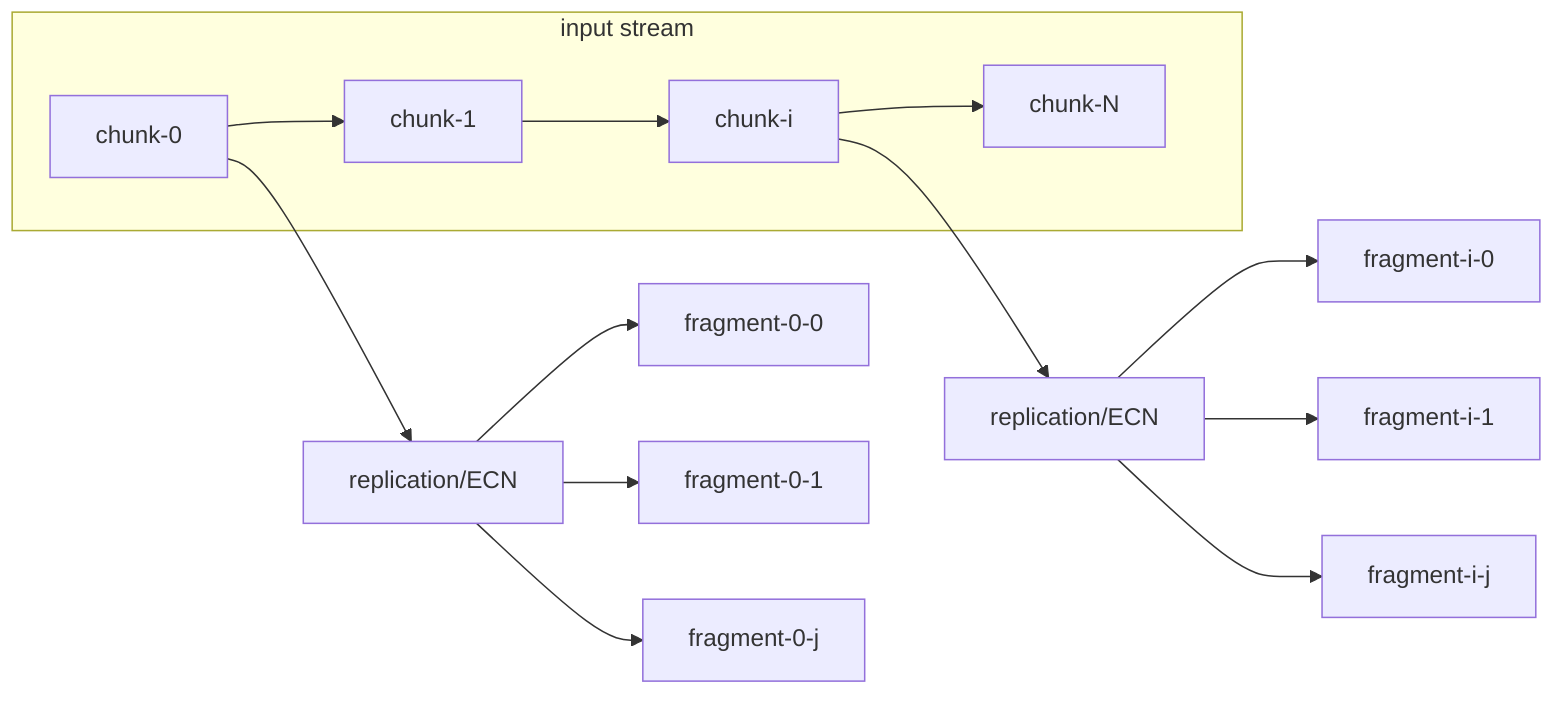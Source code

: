 graph LR
subgraph input stream
    chunk-0 --> chunk-1
    chunk-1 --> chunk-i
    chunk-i --> chunk-N
end

chunk-0 --> multiplexer-0[replication/ECN]
multiplexer-0 --> fragment-0-0
multiplexer-0 --> fragment-0-1
multiplexer-0 --> fragment-0-j

chunk-i --> multiplexer-i[replication/ECN]
multiplexer-i --> fragment-i-0
multiplexer-i --> fragment-i-1
multiplexer-i --> fragment-i-j